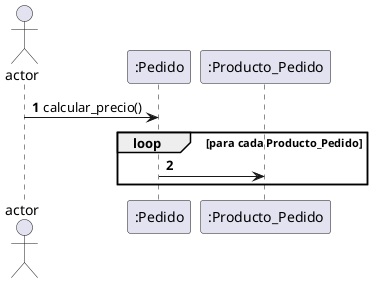 @startuml
'https://plantuml.com/sequence-diagram

autonumber

actor actor


actor -> ":Pedido" as pedido: calcular_precio()
loop para cada Producto_Pedido
    pedido ->":Producto_Pedido" as producto:
end

@enduml